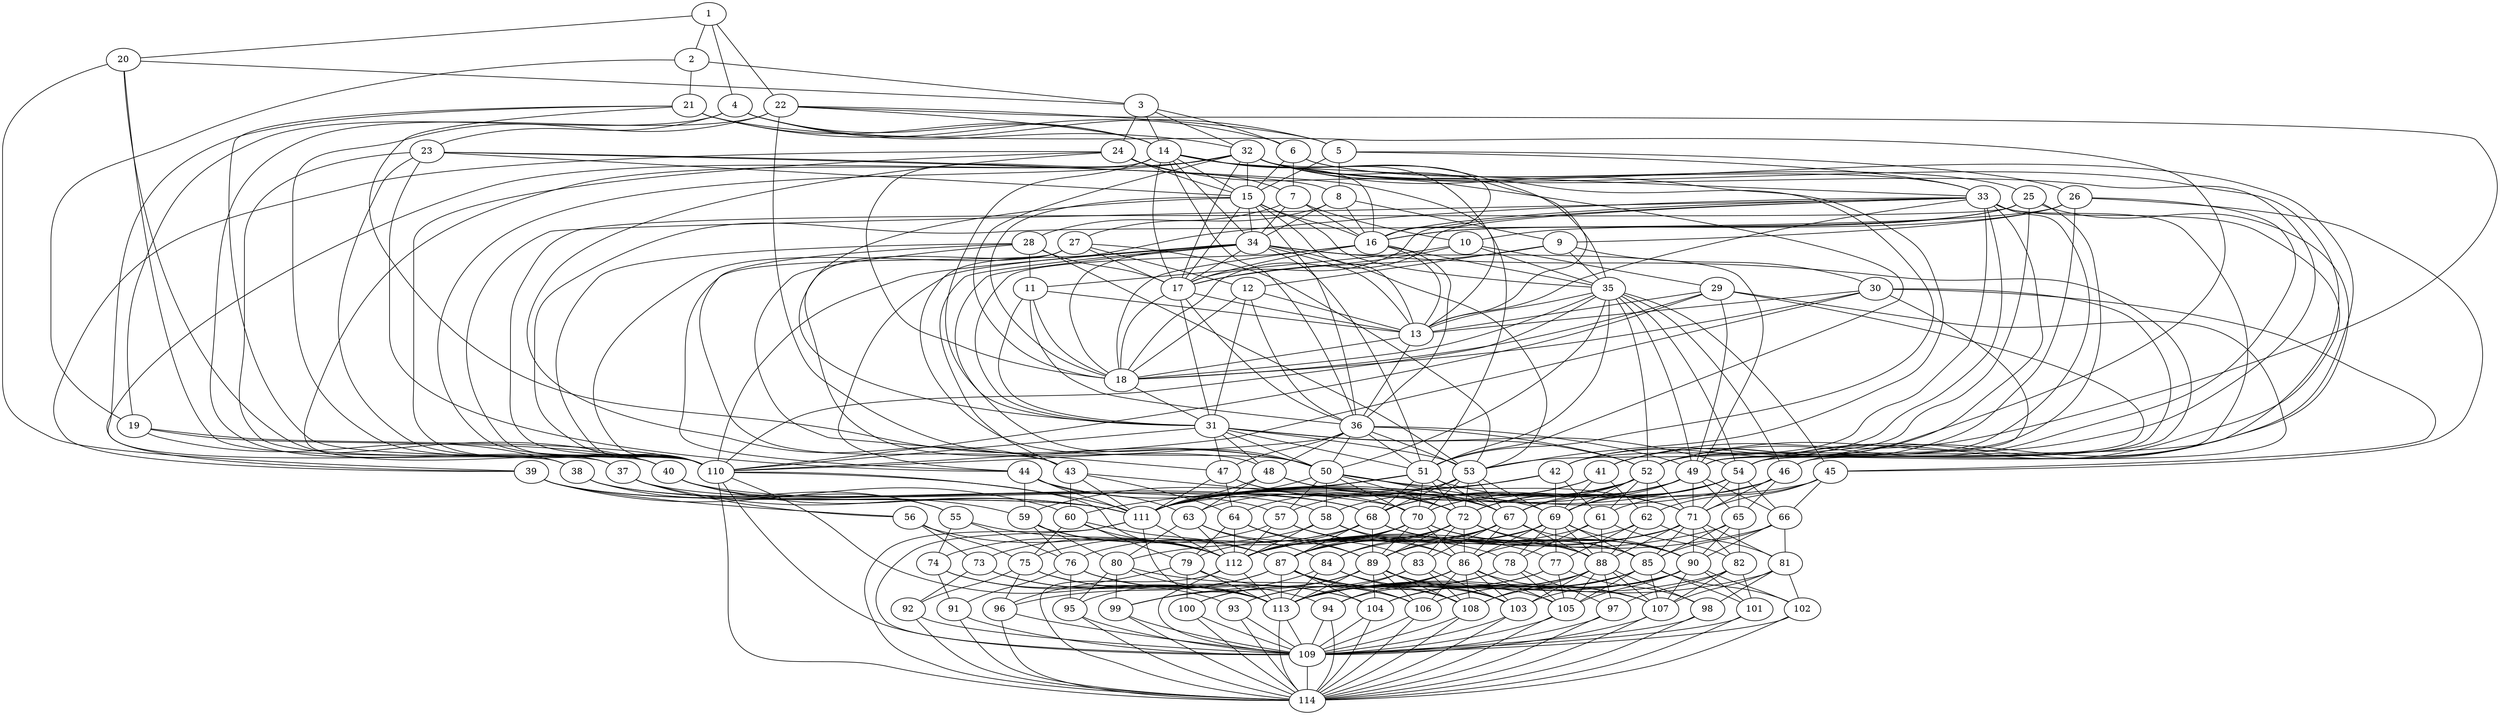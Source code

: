 graph {
  1 -- 2;
  1 -- 4;
  1 -- 20;
  1 -- 22;
  2 -- 3;
  2 -- 19;
  2 -- 21;
  4 -- 5;
  4 -- 14;
  4 -- 19;
  4 -- 23;
  4 -- 32;
  20 -- 3;
  20 -- 37;
  20 -- 39;
  20 -- 110;
  22 -- 5;
  22 -- 14;
  22 -- 37;
  22 -- 41;
  22 -- 50;
  22 -- 110;
  3 -- 6;
  3 -- 14;
  3 -- 24;
  3 -- 32;
  19 -- 38;
  19 -- 40;
  19 -- 110;
  21 -- 6;
  21 -- 14;
  21 -- 38;
  21 -- 42;
  21 -- 50;
  21 -- 110;
  6 -- 7;
  6 -- 15;
  6 -- 25;
  6 -- 33;
  14 -- 13;
  14 -- 15;
  14 -- 16;
  14 -- 17;
  14 -- 18;
  14 -- 31;
  14 -- 33;
  14 -- 34;
  14 -- 35;
  14 -- 36;
  24 -- 7;
  24 -- 15;
  24 -- 39;
  24 -- 43;
  24 -- 51;
  24 -- 110;
  32 -- 13;
  32 -- 15;
  32 -- 16;
  32 -- 17;
  32 -- 18;
  32 -- 39;
  32 -- 40;
  32 -- 49;
  32 -- 51;
  32 -- 52;
  32 -- 53;
  32 -- 54;
  32 -- 110;
  5 -- 8;
  5 -- 15;
  5 -- 26;
  5 -- 33;
  23 -- 8;
  23 -- 15;
  23 -- 40;
  23 -- 44;
  23 -- 51;
  23 -- 110;
  8 -- 9;
  8 -- 16;
  8 -- 27;
  8 -- 34;
  15 -- 13;
  15 -- 16;
  15 -- 17;
  15 -- 18;
  15 -- 31;
  15 -- 34;
  15 -- 35;
  15 -- 36;
  26 -- 9;
  26 -- 16;
  26 -- 41;
  26 -- 45;
  26 -- 52;
  26 -- 110;
  33 -- 13;
  33 -- 16;
  33 -- 17;
  33 -- 18;
  33 -- 41;
  33 -- 42;
  33 -- 49;
  33 -- 50;
  33 -- 52;
  33 -- 53;
  33 -- 54;
  33 -- 110;
  7 -- 10;
  7 -- 16;
  7 -- 28;
  7 -- 34;
  25 -- 10;
  25 -- 16;
  25 -- 42;
  25 -- 46;
  25 -- 52;
  25 -- 110;
  10 -- 11;
  10 -- 17;
  10 -- 29;
  10 -- 35;
  16 -- 13;
  16 -- 17;
  16 -- 18;
  16 -- 31;
  16 -- 35;
  16 -- 36;
  28 -- 11;
  28 -- 17;
  28 -- 43;
  28 -- 47;
  28 -- 53;
  28 -- 110;
  34 -- 13;
  34 -- 17;
  34 -- 18;
  34 -- 43;
  34 -- 44;
  34 -- 49;
  34 -- 50;
  34 -- 51;
  34 -- 53;
  34 -- 54;
  34 -- 110;
  9 -- 12;
  9 -- 17;
  9 -- 30;
  9 -- 35;
  27 -- 12;
  27 -- 17;
  27 -- 44;
  27 -- 48;
  27 -- 53;
  27 -- 110;
  12 -- 13;
  12 -- 18;
  12 -- 31;
  12 -- 36;
  17 -- 13;
  17 -- 18;
  17 -- 31;
  17 -- 36;
  30 -- 13;
  30 -- 18;
  30 -- 45;
  30 -- 49;
  30 -- 54;
  30 -- 110;
  35 -- 13;
  35 -- 18;
  35 -- 45;
  35 -- 46;
  35 -- 49;
  35 -- 50;
  35 -- 51;
  35 -- 52;
  35 -- 54;
  35 -- 110;
  11 -- 13;
  11 -- 18;
  11 -- 31;
  11 -- 36;
  29 -- 13;
  29 -- 18;
  29 -- 46;
  29 -- 49;
  29 -- 54;
  29 -- 110;
  13 -- 18;
  13 -- 36;
  18 -- 31;
  31 -- 47;
  31 -- 48;
  31 -- 50;
  31 -- 51;
  31 -- 52;
  31 -- 53;
  31 -- 54;
  31 -- 110;
  36 -- 47;
  36 -- 48;
  36 -- 49;
  36 -- 50;
  36 -- 51;
  36 -- 52;
  36 -- 53;
  36 -- 110;
  38 -- 55;
  38 -- 57;
  38 -- 111;
  40 -- 55;
  40 -- 59;
  40 -- 68;
  40 -- 111;
  110 -- 109;
  110 -- 111;
  110 -- 112;
  110 -- 113;
  110 -- 114;
  37 -- 56;
  37 -- 58;
  37 -- 111;
  39 -- 56;
  39 -- 60;
  39 -- 68;
  39 -- 111;
  42 -- 57;
  42 -- 61;
  42 -- 69;
  42 -- 111;
  50 -- 57;
  50 -- 58;
  50 -- 67;
  50 -- 69;
  50 -- 70;
  50 -- 71;
  50 -- 72;
  50 -- 111;
  41 -- 58;
  41 -- 62;
  41 -- 69;
  41 -- 111;
  44 -- 59;
  44 -- 63;
  44 -- 70;
  44 -- 111;
  51 -- 59;
  51 -- 60;
  51 -- 67;
  51 -- 68;
  51 -- 70;
  51 -- 71;
  51 -- 72;
  51 -- 111;
  43 -- 60;
  43 -- 64;
  43 -- 70;
  43 -- 111;
  46 -- 61;
  46 -- 65;
  46 -- 71;
  46 -- 111;
  52 -- 61;
  52 -- 62;
  52 -- 67;
  52 -- 68;
  52 -- 69;
  52 -- 71;
  52 -- 72;
  52 -- 111;
  45 -- 62;
  45 -- 66;
  45 -- 71;
  45 -- 111;
  48 -- 63;
  48 -- 67;
  48 -- 72;
  48 -- 111;
  53 -- 63;
  53 -- 64;
  53 -- 67;
  53 -- 68;
  53 -- 69;
  53 -- 70;
  53 -- 72;
  53 -- 111;
  47 -- 64;
  47 -- 67;
  47 -- 72;
  47 -- 111;
  49 -- 65;
  49 -- 66;
  49 -- 68;
  49 -- 69;
  49 -- 70;
  49 -- 71;
  49 -- 72;
  49 -- 111;
  54 -- 65;
  54 -- 66;
  54 -- 67;
  54 -- 68;
  54 -- 69;
  54 -- 70;
  54 -- 71;
  54 -- 111;
  56 -- 73;
  56 -- 75;
  56 -- 112;
  58 -- 73;
  58 -- 77;
  58 -- 86;
  58 -- 112;
  111 -- 109;
  111 -- 112;
  111 -- 113;
  111 -- 114;
  55 -- 74;
  55 -- 76;
  55 -- 112;
  57 -- 74;
  57 -- 78;
  57 -- 86;
  57 -- 112;
  60 -- 75;
  60 -- 79;
  60 -- 87;
  60 -- 112;
  68 -- 75;
  68 -- 76;
  68 -- 85;
  68 -- 87;
  68 -- 88;
  68 -- 89;
  68 -- 90;
  68 -- 112;
  59 -- 76;
  59 -- 80;
  59 -- 87;
  59 -- 112;
  62 -- 77;
  62 -- 81;
  62 -- 88;
  62 -- 112;
  69 -- 77;
  69 -- 78;
  69 -- 85;
  69 -- 86;
  69 -- 88;
  69 -- 89;
  69 -- 90;
  69 -- 112;
  61 -- 78;
  61 -- 82;
  61 -- 88;
  61 -- 112;
  64 -- 79;
  64 -- 83;
  64 -- 89;
  64 -- 112;
  70 -- 79;
  70 -- 80;
  70 -- 85;
  70 -- 86;
  70 -- 87;
  70 -- 89;
  70 -- 90;
  70 -- 112;
  63 -- 80;
  63 -- 84;
  63 -- 89;
  63 -- 112;
  66 -- 81;
  66 -- 85;
  66 -- 90;
  66 -- 112;
  71 -- 81;
  71 -- 82;
  71 -- 85;
  71 -- 86;
  71 -- 87;
  71 -- 88;
  71 -- 90;
  71 -- 112;
  65 -- 82;
  65 -- 85;
  65 -- 90;
  65 -- 112;
  67 -- 83;
  67 -- 84;
  67 -- 86;
  67 -- 87;
  67 -- 88;
  67 -- 89;
  67 -- 90;
  67 -- 112;
  72 -- 83;
  72 -- 84;
  72 -- 85;
  72 -- 86;
  72 -- 87;
  72 -- 88;
  72 -- 89;
  72 -- 112;
  74 -- 91;
  74 -- 93;
  74 -- 113;
  76 -- 91;
  76 -- 95;
  76 -- 104;
  76 -- 113;
  112 -- 109;
  112 -- 113;
  112 -- 114;
  73 -- 92;
  73 -- 94;
  73 -- 113;
  75 -- 92;
  75 -- 96;
  75 -- 104;
  75 -- 113;
  78 -- 93;
  78 -- 97;
  78 -- 105;
  78 -- 113;
  86 -- 93;
  86 -- 94;
  86 -- 103;
  86 -- 105;
  86 -- 106;
  86 -- 107;
  86 -- 108;
  86 -- 113;
  77 -- 94;
  77 -- 98;
  77 -- 105;
  77 -- 113;
  80 -- 95;
  80 -- 99;
  80 -- 106;
  80 -- 113;
  87 -- 95;
  87 -- 96;
  87 -- 103;
  87 -- 104;
  87 -- 106;
  87 -- 107;
  87 -- 108;
  87 -- 113;
  79 -- 96;
  79 -- 100;
  79 -- 106;
  79 -- 113;
  82 -- 97;
  82 -- 101;
  82 -- 107;
  82 -- 113;
  88 -- 97;
  88 -- 98;
  88 -- 103;
  88 -- 104;
  88 -- 105;
  88 -- 107;
  88 -- 108;
  88 -- 113;
  81 -- 98;
  81 -- 102;
  81 -- 107;
  81 -- 113;
  84 -- 99;
  84 -- 103;
  84 -- 108;
  84 -- 113;
  89 -- 99;
  89 -- 100;
  89 -- 103;
  89 -- 104;
  89 -- 105;
  89 -- 106;
  89 -- 108;
  89 -- 113;
  83 -- 100;
  83 -- 103;
  83 -- 108;
  83 -- 113;
  85 -- 101;
  85 -- 102;
  85 -- 104;
  85 -- 105;
  85 -- 106;
  85 -- 107;
  85 -- 108;
  85 -- 113;
  90 -- 101;
  90 -- 102;
  90 -- 103;
  90 -- 104;
  90 -- 105;
  90 -- 106;
  90 -- 107;
  90 -- 113;
  92 -- 109;
  92 -- 114;
  94 -- 109;
  94 -- 114;
  113 -- 109;
  113 -- 114;
  91 -- 109;
  91 -- 114;
  93 -- 109;
  93 -- 114;
  96 -- 109;
  96 -- 114;
  104 -- 109;
  104 -- 114;
  95 -- 109;
  95 -- 114;
  98 -- 109;
  98 -- 114;
  105 -- 109;
  105 -- 114;
  97 -- 109;
  97 -- 114;
  100 -- 109;
  100 -- 114;
  106 -- 109;
  106 -- 114;
  99 -- 109;
  99 -- 114;
  102 -- 109;
  102 -- 114;
  107 -- 109;
  107 -- 114;
  101 -- 109;
  101 -- 114;
  103 -- 109;
  103 -- 114;
  108 -- 109;
  108 -- 114;
  109 -- 114;
}
